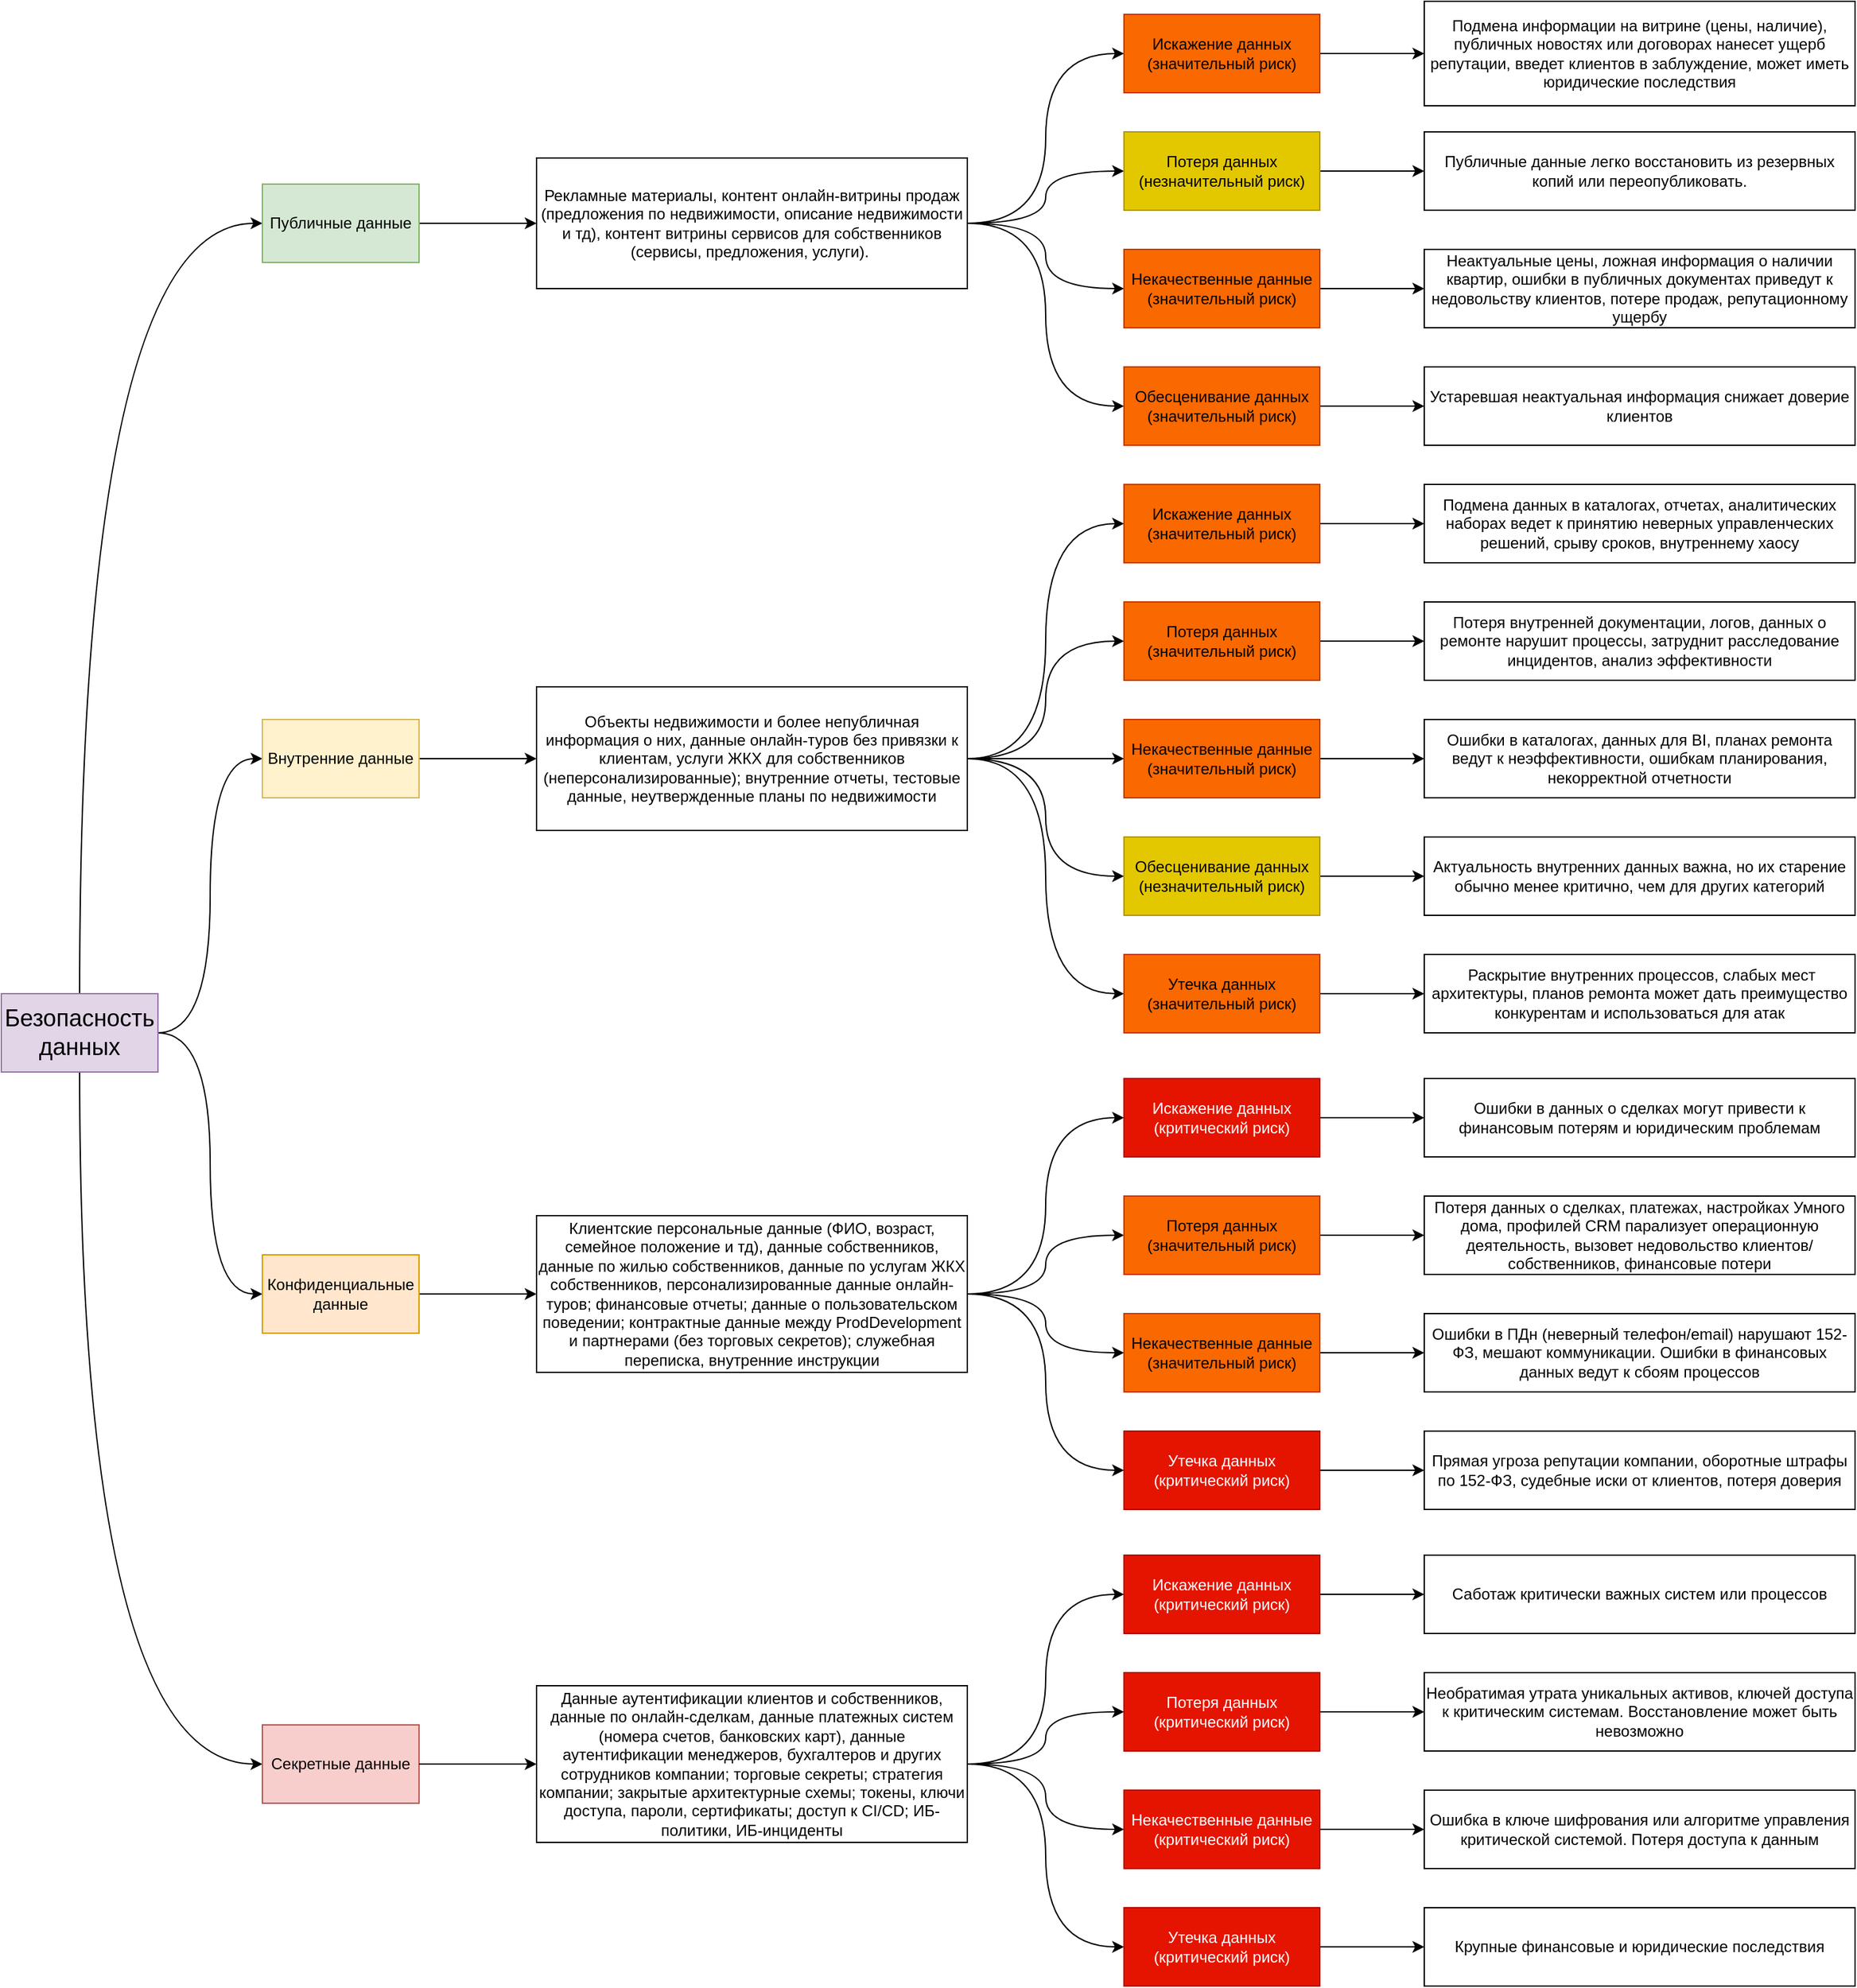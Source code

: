 <mxfile border="50" scale="3" compressed="false" locked="false">
    <diagram name="Blank" id="YmL12bMKpDGza6XwsDPr">
        <mxGraphModel dx="1818" dy="1943" grid="0" gridSize="10" guides="1" tooltips="1" connect="1" arrows="1" fold="1" page="0" pageScale="1" pageWidth="827" pageHeight="1169" background="none" math="1" shadow="0">
            <root>
                <mxCell id="X5NqExCQtvZxIxQ7pmgY-0"/>
                <mxCell id="1" parent="X5NqExCQtvZxIxQ7pmgY-0"/>
                <mxCell id="XCyVwGTOSvH6szPwagf7-6" style="edgeStyle=orthogonalEdgeStyle;rounded=0;orthogonalLoop=1;jettySize=auto;html=1;entryX=0;entryY=0.5;entryDx=0;entryDy=0;curved=1;exitX=0.5;exitY=0;exitDx=0;exitDy=0;" parent="1" source="XCyVwGTOSvH6szPwagf7-1" target="XCyVwGTOSvH6szPwagf7-2" edge="1">
                    <mxGeometry relative="1" as="geometry"/>
                </mxCell>
                <mxCell id="XCyVwGTOSvH6szPwagf7-7" style="edgeStyle=orthogonalEdgeStyle;rounded=0;orthogonalLoop=1;jettySize=auto;html=1;curved=1;entryX=0;entryY=0.5;entryDx=0;entryDy=0;" parent="1" source="XCyVwGTOSvH6szPwagf7-1" target="XCyVwGTOSvH6szPwagf7-3" edge="1">
                    <mxGeometry relative="1" as="geometry"/>
                </mxCell>
                <mxCell id="XCyVwGTOSvH6szPwagf7-8" style="edgeStyle=orthogonalEdgeStyle;rounded=0;orthogonalLoop=1;jettySize=auto;html=1;entryX=0;entryY=0.5;entryDx=0;entryDy=0;curved=1;" parent="1" source="XCyVwGTOSvH6szPwagf7-1" target="XCyVwGTOSvH6szPwagf7-4" edge="1">
                    <mxGeometry relative="1" as="geometry"/>
                </mxCell>
                <mxCell id="XCyVwGTOSvH6szPwagf7-9" style="edgeStyle=orthogonalEdgeStyle;rounded=0;orthogonalLoop=1;jettySize=auto;html=1;curved=1;entryX=0;entryY=0.5;entryDx=0;entryDy=0;exitX=0.5;exitY=1;exitDx=0;exitDy=0;" parent="1" source="XCyVwGTOSvH6szPwagf7-1" target="XCyVwGTOSvH6szPwagf7-5" edge="1">
                    <mxGeometry relative="1" as="geometry"/>
                </mxCell>
                <mxCell id="XCyVwGTOSvH6szPwagf7-1" value="&lt;span style=&quot;font-family: &amp;quot;YS Text&amp;quot;, sans-serif; font-size: 18px; text-align: start; white-space-collapse: preserve;&quot;&gt;Безопасность данных&lt;/span&gt;" style="rounded=0;whiteSpace=wrap;html=1;fillColor=#e1d5e7;strokeColor=#9673a6;" parent="1" vertex="1">
                    <mxGeometry x="60" y="190" width="120" height="60" as="geometry"/>
                </mxCell>
                <mxCell id="XCyVwGTOSvH6szPwagf7-14" style="edgeStyle=orthogonalEdgeStyle;rounded=0;orthogonalLoop=1;jettySize=auto;html=1;entryX=0;entryY=0.5;entryDx=0;entryDy=0;" parent="1" source="XCyVwGTOSvH6szPwagf7-2" target="XCyVwGTOSvH6szPwagf7-10" edge="1">
                    <mxGeometry relative="1" as="geometry"/>
                </mxCell>
                <mxCell id="XCyVwGTOSvH6szPwagf7-2" value="Публичные данные" style="rounded=0;whiteSpace=wrap;html=1;fillColor=#d5e8d4;strokeColor=#82b366;" parent="1" vertex="1">
                    <mxGeometry x="260" y="-430" width="120" height="60" as="geometry"/>
                </mxCell>
                <mxCell id="XCyVwGTOSvH6szPwagf7-15" style="edgeStyle=orthogonalEdgeStyle;rounded=0;orthogonalLoop=1;jettySize=auto;html=1;" parent="1" source="XCyVwGTOSvH6szPwagf7-3" target="XCyVwGTOSvH6szPwagf7-11" edge="1">
                    <mxGeometry relative="1" as="geometry"/>
                </mxCell>
                <mxCell id="XCyVwGTOSvH6szPwagf7-3" value="Внутренние данные" style="rounded=0;whiteSpace=wrap;html=1;fillColor=#fff2cc;strokeColor=#d6b656;" parent="1" vertex="1">
                    <mxGeometry x="260" y="-20" width="120" height="60" as="geometry"/>
                </mxCell>
                <mxCell id="XCyVwGTOSvH6szPwagf7-16" style="edgeStyle=orthogonalEdgeStyle;rounded=0;orthogonalLoop=1;jettySize=auto;html=1;entryX=0;entryY=0.5;entryDx=0;entryDy=0;" parent="1" source="XCyVwGTOSvH6szPwagf7-4" target="XCyVwGTOSvH6szPwagf7-12" edge="1">
                    <mxGeometry relative="1" as="geometry"/>
                </mxCell>
                <mxCell id="XCyVwGTOSvH6szPwagf7-4" value="Конфиденциальные данные" style="rounded=0;whiteSpace=wrap;html=1;fillColor=#ffe6cc;strokeColor=#d79b00;" parent="1" vertex="1">
                    <mxGeometry x="260" y="390" width="120" height="60" as="geometry"/>
                </mxCell>
                <mxCell id="XCyVwGTOSvH6szPwagf7-5" value="Секретные данные" style="rounded=0;whiteSpace=wrap;html=1;fillColor=#f8cecc;strokeColor=#b85450;" parent="1" vertex="1">
                    <mxGeometry x="260" y="750" width="120" height="60" as="geometry"/>
                </mxCell>
                <mxCell id="4" style="edgeStyle=orthogonalEdgeStyle;html=1;curved=1;entryX=0;entryY=0.5;entryDx=0;entryDy=0;" edge="1" parent="1" source="XCyVwGTOSvH6szPwagf7-10" target="2">
                    <mxGeometry relative="1" as="geometry"/>
                </mxCell>
                <mxCell id="7" style="edgeStyle=orthogonalEdgeStyle;html=1;entryX=0;entryY=0.5;entryDx=0;entryDy=0;curved=1;" edge="1" parent="1" source="XCyVwGTOSvH6szPwagf7-10" target="6">
                    <mxGeometry relative="1" as="geometry"/>
                </mxCell>
                <mxCell id="11" style="edgeStyle=orthogonalEdgeStyle;html=1;entryX=0;entryY=0.5;entryDx=0;entryDy=0;curved=1;" edge="1" parent="1" source="XCyVwGTOSvH6szPwagf7-10" target="10">
                    <mxGeometry relative="1" as="geometry"/>
                </mxCell>
                <mxCell id="15" style="edgeStyle=orthogonalEdgeStyle;html=1;entryX=0;entryY=0.5;entryDx=0;entryDy=0;curved=1;" edge="1" parent="1" source="XCyVwGTOSvH6szPwagf7-10" target="14">
                    <mxGeometry relative="1" as="geometry"/>
                </mxCell>
                <mxCell id="XCyVwGTOSvH6szPwagf7-10" value="Рекламные материалы, контент онлайн-витрины продаж (предложения по недвижимости, описание недвижимости и тд), контент витрины сервисов для собственников (сервисы, предложения, услуги).&amp;nbsp;" style="rounded=0;whiteSpace=wrap;html=1;" parent="1" vertex="1">
                    <mxGeometry x="470" y="-450" width="330" height="100" as="geometry"/>
                </mxCell>
                <mxCell id="19" style="edgeStyle=orthogonalEdgeStyle;html=1;entryX=0;entryY=0.5;entryDx=0;entryDy=0;curved=1;" edge="1" parent="1" source="XCyVwGTOSvH6szPwagf7-11" target="18">
                    <mxGeometry relative="1" as="geometry"/>
                </mxCell>
                <mxCell id="23" style="edgeStyle=orthogonalEdgeStyle;html=1;entryX=0;entryY=0.5;entryDx=0;entryDy=0;curved=1;" edge="1" parent="1" source="XCyVwGTOSvH6szPwagf7-11" target="22">
                    <mxGeometry relative="1" as="geometry"/>
                </mxCell>
                <mxCell id="27" style="edgeStyle=orthogonalEdgeStyle;html=1;entryX=0;entryY=0.5;entryDx=0;entryDy=0;curved=1;" edge="1" parent="1" source="XCyVwGTOSvH6szPwagf7-11" target="26">
                    <mxGeometry relative="1" as="geometry"/>
                </mxCell>
                <mxCell id="31" style="edgeStyle=orthogonalEdgeStyle;html=1;entryX=0;entryY=0.5;entryDx=0;entryDy=0;curved=1;" edge="1" parent="1" source="XCyVwGTOSvH6szPwagf7-11" target="30">
                    <mxGeometry relative="1" as="geometry"/>
                </mxCell>
                <mxCell id="35" style="edgeStyle=orthogonalEdgeStyle;html=1;entryX=0;entryY=0.5;entryDx=0;entryDy=0;curved=1;" edge="1" parent="1" source="XCyVwGTOSvH6szPwagf7-11" target="34">
                    <mxGeometry relative="1" as="geometry"/>
                </mxCell>
                <mxCell id="XCyVwGTOSvH6szPwagf7-11" value="Объекты недвижимости и более непубличная информация о них, данные онлайн-туров без привязки к клиентам, услуги ЖКХ для собственников (неперсонализированные); внутренние отчеты, тестовые данные, неутвержденные планы по недвижимости" style="rounded=0;whiteSpace=wrap;html=1;" parent="1" vertex="1">
                    <mxGeometry x="470" y="-45" width="330" height="110" as="geometry"/>
                </mxCell>
                <mxCell id="53" style="edgeStyle=orthogonalEdgeStyle;html=1;entryX=0;entryY=0.5;entryDx=0;entryDy=0;curved=1;" edge="1" parent="1" source="XCyVwGTOSvH6szPwagf7-12" target="39">
                    <mxGeometry relative="1" as="geometry"/>
                </mxCell>
                <mxCell id="54" style="edgeStyle=orthogonalEdgeStyle;html=1;entryX=0;entryY=0.5;entryDx=0;entryDy=0;curved=1;" edge="1" parent="1" source="XCyVwGTOSvH6szPwagf7-12" target="42">
                    <mxGeometry relative="1" as="geometry"/>
                </mxCell>
                <mxCell id="55" style="edgeStyle=orthogonalEdgeStyle;html=1;entryX=0;entryY=0.5;entryDx=0;entryDy=0;curved=1;" edge="1" parent="1" source="XCyVwGTOSvH6szPwagf7-12" target="45">
                    <mxGeometry relative="1" as="geometry"/>
                </mxCell>
                <mxCell id="57" style="edgeStyle=orthogonalEdgeStyle;html=1;entryX=0;entryY=0.5;entryDx=0;entryDy=0;curved=1;" edge="1" parent="1" source="XCyVwGTOSvH6szPwagf7-12" target="51">
                    <mxGeometry relative="1" as="geometry"/>
                </mxCell>
                <mxCell id="XCyVwGTOSvH6szPwagf7-12" value="Клиентские персональные данные (ФИО, возраст, семейное положение и тд), данные собственников, данные по жилью собственников, данные по услугам ЖКХ собственников, персонализированные данные онлайн-туров; финансовые отчеты; данные о пользовательском поведении; контрактные данные между ProdDevelopment и партнерами (без торговых секретов); служебная переписка, внутренние инструкции" style="rounded=0;whiteSpace=wrap;html=1;" parent="1" vertex="1">
                    <mxGeometry x="470" y="360" width="330" height="120" as="geometry"/>
                </mxCell>
                <mxCell id="70" style="edgeStyle=orthogonalEdgeStyle;html=1;entryX=0;entryY=0.5;entryDx=0;entryDy=0;curved=1;" edge="1" parent="1" source="XCyVwGTOSvH6szPwagf7-13" target="59">
                    <mxGeometry relative="1" as="geometry"/>
                </mxCell>
                <mxCell id="71" style="edgeStyle=orthogonalEdgeStyle;html=1;entryX=0;entryY=0.5;entryDx=0;entryDy=0;curved=1;" edge="1" parent="1" source="XCyVwGTOSvH6szPwagf7-13" target="62">
                    <mxGeometry relative="1" as="geometry"/>
                </mxCell>
                <mxCell id="72" style="edgeStyle=orthogonalEdgeStyle;html=1;entryX=0;entryY=0.5;entryDx=0;entryDy=0;curved=1;" edge="1" parent="1" source="XCyVwGTOSvH6szPwagf7-13" target="65">
                    <mxGeometry relative="1" as="geometry"/>
                </mxCell>
                <mxCell id="73" style="edgeStyle=orthogonalEdgeStyle;html=1;entryX=0;entryY=0.5;entryDx=0;entryDy=0;curved=1;" edge="1" parent="1" source="XCyVwGTOSvH6szPwagf7-13" target="68">
                    <mxGeometry relative="1" as="geometry"/>
                </mxCell>
                <mxCell id="XCyVwGTOSvH6szPwagf7-13" value="Данные аутентификации клиентов и собственников, данные по онлайн-сделкам, данные платежных систем (номера счетов, банковских карт), данные аутентификации менеджеров, бухгалтеров и других сотрудников компании; торговые секреты; стратегия компании; закрытые архитектурные схемы; токены, ключи доступа, пароли, сертификаты; доступ к CI/CD; ИБ-политики, ИБ-инциденты" style="rounded=0;whiteSpace=wrap;html=1;" parent="1" vertex="1">
                    <mxGeometry x="470" y="720" width="330" height="120" as="geometry"/>
                </mxCell>
                <mxCell id="XCyVwGTOSvH6szPwagf7-17" style="edgeStyle=orthogonalEdgeStyle;rounded=0;orthogonalLoop=1;jettySize=auto;html=1;" parent="1" source="XCyVwGTOSvH6szPwagf7-5" target="XCyVwGTOSvH6szPwagf7-13" edge="1">
                    <mxGeometry relative="1" as="geometry"/>
                </mxCell>
                <mxCell id="5" style="edgeStyle=none;html=1;entryX=0;entryY=0.5;entryDx=0;entryDy=0;" edge="1" parent="1" source="2" target="3">
                    <mxGeometry relative="1" as="geometry"/>
                </mxCell>
                <mxCell id="2" value="Искажение данных&lt;br&gt;(значительный риск)" style="rounded=0;whiteSpace=wrap;html=1;fillColor=#fa6800;fontColor=#000000;strokeColor=#C73500;" vertex="1" parent="1">
                    <mxGeometry x="920" y="-560" width="150" height="60" as="geometry"/>
                </mxCell>
                <mxCell id="3" value="Подмена информации на витрине (цены, наличие), публичных новостях или договорах нанесет ущерб репутации, введет клиентов в заблуждение, может иметь юридические последствия" style="rounded=0;whiteSpace=wrap;html=1;" vertex="1" parent="1">
                    <mxGeometry x="1150" y="-570" width="330" height="80" as="geometry"/>
                </mxCell>
                <mxCell id="9" style="edgeStyle=none;html=1;" edge="1" parent="1" source="6" target="8">
                    <mxGeometry relative="1" as="geometry"/>
                </mxCell>
                <mxCell id="6" value="Потеря данных&lt;br&gt;(незначительный риск)" style="rounded=0;whiteSpace=wrap;html=1;fillColor=#e3c800;fontColor=#000000;strokeColor=#B09500;" vertex="1" parent="1">
                    <mxGeometry x="920" y="-470" width="150" height="60" as="geometry"/>
                </mxCell>
                <mxCell id="8" value="Публичные данные легко восстановить из резервных копий или переопубликовать." style="rounded=0;whiteSpace=wrap;html=1;" vertex="1" parent="1">
                    <mxGeometry x="1150" y="-470" width="330" height="60" as="geometry"/>
                </mxCell>
                <mxCell id="13" style="edgeStyle=none;html=1;entryX=0;entryY=0.5;entryDx=0;entryDy=0;" edge="1" parent="1" source="10" target="12">
                    <mxGeometry relative="1" as="geometry"/>
                </mxCell>
                <mxCell id="10" value="Некачественные данные&lt;br&gt;(значительный риск)" style="rounded=0;whiteSpace=wrap;html=1;fillColor=#fa6800;fontColor=#000000;strokeColor=#C73500;" vertex="1" parent="1">
                    <mxGeometry x="920" y="-380" width="150" height="60" as="geometry"/>
                </mxCell>
                <mxCell id="12" value="Неактуальные цены, ложная информация о наличии квартир, ошибки в публичных документах приведут к недовольству клиентов, потере продаж, репутационному ущербу" style="rounded=0;whiteSpace=wrap;html=1;" vertex="1" parent="1">
                    <mxGeometry x="1150" y="-380" width="330" height="60" as="geometry"/>
                </mxCell>
                <mxCell id="17" style="edgeStyle=none;html=1;entryX=0;entryY=0.5;entryDx=0;entryDy=0;" edge="1" parent="1" source="14" target="16">
                    <mxGeometry relative="1" as="geometry"/>
                </mxCell>
                <mxCell id="14" value="Обесценивание данных&lt;br&gt;(значительный риск)" style="rounded=0;whiteSpace=wrap;html=1;fillColor=#fa6800;fontColor=#000000;strokeColor=#C73500;" vertex="1" parent="1">
                    <mxGeometry x="920" y="-290" width="150" height="60" as="geometry"/>
                </mxCell>
                <mxCell id="16" value="Устаревшая неактуальная информация снижает доверие клиентов" style="rounded=0;whiteSpace=wrap;html=1;" vertex="1" parent="1">
                    <mxGeometry x="1150" y="-290" width="330" height="60" as="geometry"/>
                </mxCell>
                <mxCell id="21" style="edgeStyle=none;html=1;" edge="1" parent="1" source="18" target="20">
                    <mxGeometry relative="1" as="geometry"/>
                </mxCell>
                <mxCell id="18" value="Искажение данных&lt;br&gt;(значительный риск)" style="rounded=0;whiteSpace=wrap;html=1;fillColor=#fa6800;fontColor=#000000;strokeColor=#C73500;" vertex="1" parent="1">
                    <mxGeometry x="920" y="-200" width="150" height="60" as="geometry"/>
                </mxCell>
                <mxCell id="20" value="Подмена данных в каталогах, отчетах, аналитических наборах ведет к принятию неверных управленческих решений, срыву сроков, внутреннему хаосу" style="rounded=0;whiteSpace=wrap;html=1;" vertex="1" parent="1">
                    <mxGeometry x="1150" y="-200" width="330" height="60" as="geometry"/>
                </mxCell>
                <mxCell id="25" style="edgeStyle=none;html=1;entryX=0;entryY=0.5;entryDx=0;entryDy=0;" edge="1" parent="1" source="22" target="24">
                    <mxGeometry relative="1" as="geometry"/>
                </mxCell>
                <mxCell id="22" value="Потеря данных&lt;br&gt;(значительный риск)" style="rounded=0;whiteSpace=wrap;html=1;fillColor=#fa6800;fontColor=#000000;strokeColor=#C73500;" vertex="1" parent="1">
                    <mxGeometry x="920" y="-110" width="150" height="60" as="geometry"/>
                </mxCell>
                <mxCell id="24" value="Потеря внутренней документации, логов, данных о ремонте нарушит процессы, затруднит расследование инцидентов, анализ эффективности" style="rounded=0;whiteSpace=wrap;html=1;" vertex="1" parent="1">
                    <mxGeometry x="1150" y="-110" width="330" height="60" as="geometry"/>
                </mxCell>
                <mxCell id="29" style="edgeStyle=none;html=1;entryX=0;entryY=0.5;entryDx=0;entryDy=0;" edge="1" parent="1" source="26" target="28">
                    <mxGeometry relative="1" as="geometry"/>
                </mxCell>
                <mxCell id="26" value="Некачественные данные&lt;br&gt;(значительный риск)" style="rounded=0;whiteSpace=wrap;html=1;fillColor=#fa6800;fontColor=#000000;strokeColor=#C73500;" vertex="1" parent="1">
                    <mxGeometry x="920" y="-20" width="150" height="60" as="geometry"/>
                </mxCell>
                <mxCell id="28" value="Ошибки в каталогах, данных для BI, планах ремонта ведут к неэффективности, ошибкам планирования, некорректной отчетности" style="rounded=0;whiteSpace=wrap;html=1;" vertex="1" parent="1">
                    <mxGeometry x="1150" y="-20" width="330" height="60" as="geometry"/>
                </mxCell>
                <mxCell id="33" style="edgeStyle=none;html=1;" edge="1" parent="1" source="30" target="32">
                    <mxGeometry relative="1" as="geometry"/>
                </mxCell>
                <mxCell id="30" value="Обесценивание данных&lt;br&gt;(незначительный риск)" style="rounded=0;whiteSpace=wrap;html=1;fillColor=#e3c800;fontColor=#000000;strokeColor=#B09500;" vertex="1" parent="1">
                    <mxGeometry x="920" y="70" width="150" height="60" as="geometry"/>
                </mxCell>
                <mxCell id="32" value="Актуальность внутренних данных важна, но их старение обычно менее критично, чем для других категорий" style="rounded=0;whiteSpace=wrap;html=1;" vertex="1" parent="1">
                    <mxGeometry x="1150" y="70" width="330" height="60" as="geometry"/>
                </mxCell>
                <mxCell id="37" style="edgeStyle=none;html=1;entryX=0;entryY=0.5;entryDx=0;entryDy=0;" edge="1" parent="1" source="34" target="36">
                    <mxGeometry relative="1" as="geometry"/>
                </mxCell>
                <mxCell id="34" value="Утечка данных&lt;br&gt;(значительный риск)" style="rounded=0;whiteSpace=wrap;html=1;fillColor=#fa6800;fontColor=#000000;strokeColor=#C73500;" vertex="1" parent="1">
                    <mxGeometry x="920" y="160" width="150" height="60" as="geometry"/>
                </mxCell>
                <mxCell id="36" value="&amp;nbsp;Раскрытие внутренних процессов, слабых мест архитектуры, планов ремонта может дать преимущество конкурентам и использоваться для атак" style="rounded=0;whiteSpace=wrap;html=1;" vertex="1" parent="1">
                    <mxGeometry x="1150" y="160" width="330" height="60" as="geometry"/>
                </mxCell>
                <mxCell id="38" style="edgeStyle=none;html=1;" edge="1" parent="1" source="39" target="40">
                    <mxGeometry relative="1" as="geometry"/>
                </mxCell>
                <mxCell id="39" value="Искажение данных&lt;br&gt;(критический риск)" style="rounded=0;whiteSpace=wrap;html=1;fillColor=#e51400;fontColor=#ffffff;strokeColor=#B20000;" vertex="1" parent="1">
                    <mxGeometry x="920" y="255" width="150" height="60" as="geometry"/>
                </mxCell>
                <mxCell id="40" value="Ошибки в данных о сделках могут привести к финансовым потерям и юридическим проблемам" style="rounded=0;whiteSpace=wrap;html=1;" vertex="1" parent="1">
                    <mxGeometry x="1150" y="255" width="330" height="60" as="geometry"/>
                </mxCell>
                <mxCell id="41" style="edgeStyle=none;html=1;entryX=0;entryY=0.5;entryDx=0;entryDy=0;" edge="1" parent="1" source="42" target="43">
                    <mxGeometry relative="1" as="geometry"/>
                </mxCell>
                <mxCell id="42" value="Потеря данных&lt;br&gt;(значительный риск)" style="rounded=0;whiteSpace=wrap;html=1;fillColor=#fa6800;fontColor=#000000;strokeColor=#C73500;" vertex="1" parent="1">
                    <mxGeometry x="920" y="345" width="150" height="60" as="geometry"/>
                </mxCell>
                <mxCell id="43" value="Потеря данных о сделках, платежах, настройках Умного дома, профилей CRM парализует операционную деятельность, вызовет недовольство клиентов/собственников, финансовые потери" style="rounded=0;whiteSpace=wrap;html=1;" vertex="1" parent="1">
                    <mxGeometry x="1150" y="345" width="330" height="60" as="geometry"/>
                </mxCell>
                <mxCell id="44" style="edgeStyle=none;html=1;entryX=0;entryY=0.5;entryDx=0;entryDy=0;" edge="1" parent="1" source="45" target="46">
                    <mxGeometry relative="1" as="geometry"/>
                </mxCell>
                <mxCell id="45" value="Некачественные данные&lt;br&gt;(значительный риск)" style="rounded=0;whiteSpace=wrap;html=1;fillColor=#fa6800;fontColor=#000000;strokeColor=#C73500;" vertex="1" parent="1">
                    <mxGeometry x="920" y="435" width="150" height="60" as="geometry"/>
                </mxCell>
                <mxCell id="46" value="Ошибки в ПДн (неверный телефон/email) нарушают 152-ФЗ, мешают коммуникации. Ошибки в финансовых данных ведут к сбоям процессов" style="rounded=0;whiteSpace=wrap;html=1;" vertex="1" parent="1">
                    <mxGeometry x="1150" y="435" width="330" height="60" as="geometry"/>
                </mxCell>
                <mxCell id="50" style="edgeStyle=none;html=1;entryX=0;entryY=0.5;entryDx=0;entryDy=0;" edge="1" parent="1" source="51" target="52">
                    <mxGeometry relative="1" as="geometry"/>
                </mxCell>
                <mxCell id="51" value="Утечка данных&lt;br&gt;(критический риск)" style="rounded=0;whiteSpace=wrap;html=1;fillColor=#e51400;fontColor=#ffffff;strokeColor=#B20000;" vertex="1" parent="1">
                    <mxGeometry x="920" y="525" width="150" height="60" as="geometry"/>
                </mxCell>
                <mxCell id="52" value="Прямая угроза репутации компании, оборотные штрафы по 152-ФЗ, судебные иски от клиентов, потеря доверия" style="rounded=0;whiteSpace=wrap;html=1;" vertex="1" parent="1">
                    <mxGeometry x="1150" y="525" width="330" height="60" as="geometry"/>
                </mxCell>
                <mxCell id="58" style="edgeStyle=none;html=1;" edge="1" parent="1" source="59" target="60">
                    <mxGeometry relative="1" as="geometry"/>
                </mxCell>
                <mxCell id="59" value="Искажение данных&lt;br&gt;(критический риск)" style="rounded=0;whiteSpace=wrap;html=1;fillColor=#e51400;fontColor=#ffffff;strokeColor=#B20000;" vertex="1" parent="1">
                    <mxGeometry x="920" y="620" width="150" height="60" as="geometry"/>
                </mxCell>
                <mxCell id="60" value="Саботаж критически важных систем или процессов" style="rounded=0;whiteSpace=wrap;html=1;" vertex="1" parent="1">
                    <mxGeometry x="1150" y="620" width="330" height="60" as="geometry"/>
                </mxCell>
                <mxCell id="61" style="edgeStyle=none;html=1;entryX=0;entryY=0.5;entryDx=0;entryDy=0;" edge="1" parent="1" source="62" target="63">
                    <mxGeometry relative="1" as="geometry"/>
                </mxCell>
                <mxCell id="62" value="Потеря данных&lt;br&gt;&lt;span style=&quot;color: rgb(255, 255, 255);&quot;&gt;(критический риск)&lt;/span&gt;" style="rounded=0;whiteSpace=wrap;html=1;fillColor=#e51400;fontColor=#ffffff;strokeColor=#B20000;" vertex="1" parent="1">
                    <mxGeometry x="920" y="710" width="150" height="60" as="geometry"/>
                </mxCell>
                <mxCell id="63" value="Необратимая утрата уникальных активов, ключей доступа к критическим системам. Восстановление может быть невозможно" style="rounded=0;whiteSpace=wrap;html=1;" vertex="1" parent="1">
                    <mxGeometry x="1150" y="710" width="330" height="60" as="geometry"/>
                </mxCell>
                <mxCell id="64" style="edgeStyle=none;html=1;entryX=0;entryY=0.5;entryDx=0;entryDy=0;" edge="1" parent="1" source="65" target="66">
                    <mxGeometry relative="1" as="geometry"/>
                </mxCell>
                <mxCell id="65" value="Некачественные данные&lt;br&gt;&lt;span style=&quot;color: rgb(255, 255, 255);&quot;&gt;(критический риск)&lt;/span&gt;" style="rounded=0;whiteSpace=wrap;html=1;fillColor=#e51400;fontColor=#ffffff;strokeColor=#B20000;" vertex="1" parent="1">
                    <mxGeometry x="920" y="800" width="150" height="60" as="geometry"/>
                </mxCell>
                <mxCell id="66" value="Ошибка в ключе шифрования или алгоритме управления критической системой. Потеря доступа к данным" style="rounded=0;whiteSpace=wrap;html=1;" vertex="1" parent="1">
                    <mxGeometry x="1150" y="800" width="330" height="60" as="geometry"/>
                </mxCell>
                <mxCell id="67" style="edgeStyle=none;html=1;entryX=0;entryY=0.5;entryDx=0;entryDy=0;" edge="1" parent="1" source="68" target="69">
                    <mxGeometry relative="1" as="geometry"/>
                </mxCell>
                <mxCell id="68" value="Утечка данных&lt;br&gt;(критический риск)" style="rounded=0;whiteSpace=wrap;html=1;fillColor=#e51400;fontColor=#ffffff;strokeColor=#B20000;" vertex="1" parent="1">
                    <mxGeometry x="920" y="890" width="150" height="60" as="geometry"/>
                </mxCell>
                <mxCell id="69" value="Крупные финансовые и юридические последствия" style="rounded=0;whiteSpace=wrap;html=1;" vertex="1" parent="1">
                    <mxGeometry x="1150" y="890" width="330" height="60" as="geometry"/>
                </mxCell>
            </root>
        </mxGraphModel>
    </diagram>
</mxfile>